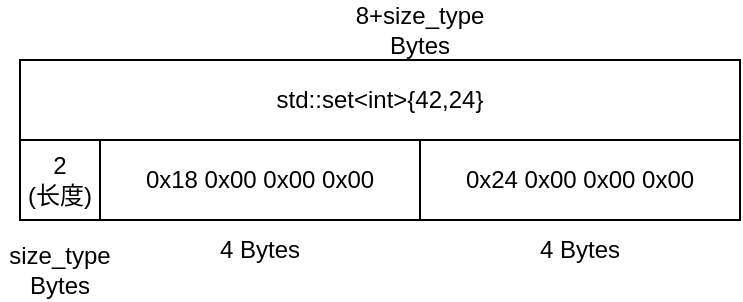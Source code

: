 <mxfile>
    <diagram id="mp2pyvY2xMNZjPaLXUC7" name="第 1 页">
        <mxGraphModel dx="726" dy="745" grid="1" gridSize="10" guides="1" tooltips="1" connect="1" arrows="1" fold="1" page="1" pageScale="1" pageWidth="1169" pageHeight="1654" math="0" shadow="0">
            <root>
                <mxCell id="0"/>
                <mxCell id="1" parent="0"/>
                <mxCell id="4" value="8+size_type Bytes" style="text;html=1;strokeColor=none;fillColor=none;align=center;verticalAlign=middle;whiteSpace=wrap;rounded=0;" parent="1" vertex="1">
                    <mxGeometry x="850" y="330" width="60" height="30" as="geometry"/>
                </mxCell>
                <mxCell id="5" value="2&lt;br&gt;(长度)" style="rounded=0;whiteSpace=wrap;html=1;fillColor=none;" parent="1" vertex="1">
                    <mxGeometry x="680" y="400" width="40" height="40" as="geometry"/>
                </mxCell>
                <mxCell id="6" value="0x18 0x00 0x00 0x00" style="rounded=0;whiteSpace=wrap;html=1;fillColor=none;" parent="1" vertex="1">
                    <mxGeometry x="720" y="400" width="160" height="40" as="geometry"/>
                </mxCell>
                <mxCell id="7" value="4 Bytes" style="text;html=1;strokeColor=none;fillColor=none;align=center;verticalAlign=middle;whiteSpace=wrap;rounded=0;" parent="1" vertex="1">
                    <mxGeometry x="770" y="440" width="60" height="30" as="geometry"/>
                </mxCell>
                <mxCell id="8" value="size_type Bytes" style="text;html=1;strokeColor=none;fillColor=none;align=center;verticalAlign=middle;whiteSpace=wrap;rounded=0;" parent="1" vertex="1">
                    <mxGeometry x="670" y="450" width="60" height="30" as="geometry"/>
                </mxCell>
                <mxCell id="9" value="std::set&amp;lt;int&amp;gt;{42,24}" style="rounded=0;whiteSpace=wrap;html=1;fillColor=none;" parent="1" vertex="1">
                    <mxGeometry x="680" y="360" width="360" height="40" as="geometry"/>
                </mxCell>
                <mxCell id="10" value="0x24 0x00 0x00 0x00" style="rounded=0;whiteSpace=wrap;html=1;fillColor=none;" vertex="1" parent="1">
                    <mxGeometry x="880" y="400" width="160" height="40" as="geometry"/>
                </mxCell>
                <mxCell id="11" value="4 Bytes" style="text;html=1;strokeColor=none;fillColor=none;align=center;verticalAlign=middle;whiteSpace=wrap;rounded=0;" vertex="1" parent="1">
                    <mxGeometry x="930" y="440" width="60" height="30" as="geometry"/>
                </mxCell>
            </root>
        </mxGraphModel>
    </diagram>
</mxfile>